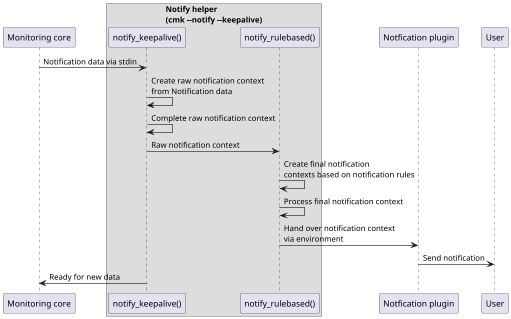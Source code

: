 @startuml
scale 0.6

participant "Monitoring core" as monitoring_core
box "Notify helper\n(cmk ~--notify --keepalive)"
participant "notify_keepalive()" as cmk_notify
participant "notify_rulebased()" as notify_rule_based
end box
participant "Notfication plugin" as notification_plugin
participant "User" as user

monitoring_core -> cmk_notify: Notification data via stdin
cmk_notify -> cmk_notify: Create raw notification context\nfrom Notification data
cmk_notify -> cmk_notify: Complete raw notification context
cmk_notify -> notify_rule_based: Raw notification context
notify_rule_based -> notify_rule_based: Create final notification\ncontexts based on notification rules
notify_rule_based -> notify_rule_based: Process final notification context
notify_rule_based -> notification_plugin: Hand over notification context\nvia environment
notification_plugin -> user: Send notification
monitoring_core <- cmk_notify: Ready for new data
@enduml
